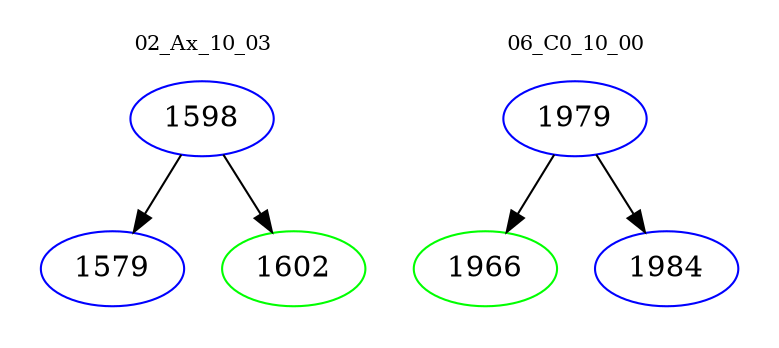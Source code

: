 digraph{
subgraph cluster_0 {
color = white
label = "02_Ax_10_03";
fontsize=10;
T0_1598 [label="1598", color="blue"]
T0_1598 -> T0_1579 [color="black"]
T0_1579 [label="1579", color="blue"]
T0_1598 -> T0_1602 [color="black"]
T0_1602 [label="1602", color="green"]
}
subgraph cluster_1 {
color = white
label = "06_C0_10_00";
fontsize=10;
T1_1979 [label="1979", color="blue"]
T1_1979 -> T1_1966 [color="black"]
T1_1966 [label="1966", color="green"]
T1_1979 -> T1_1984 [color="black"]
T1_1984 [label="1984", color="blue"]
}
}

